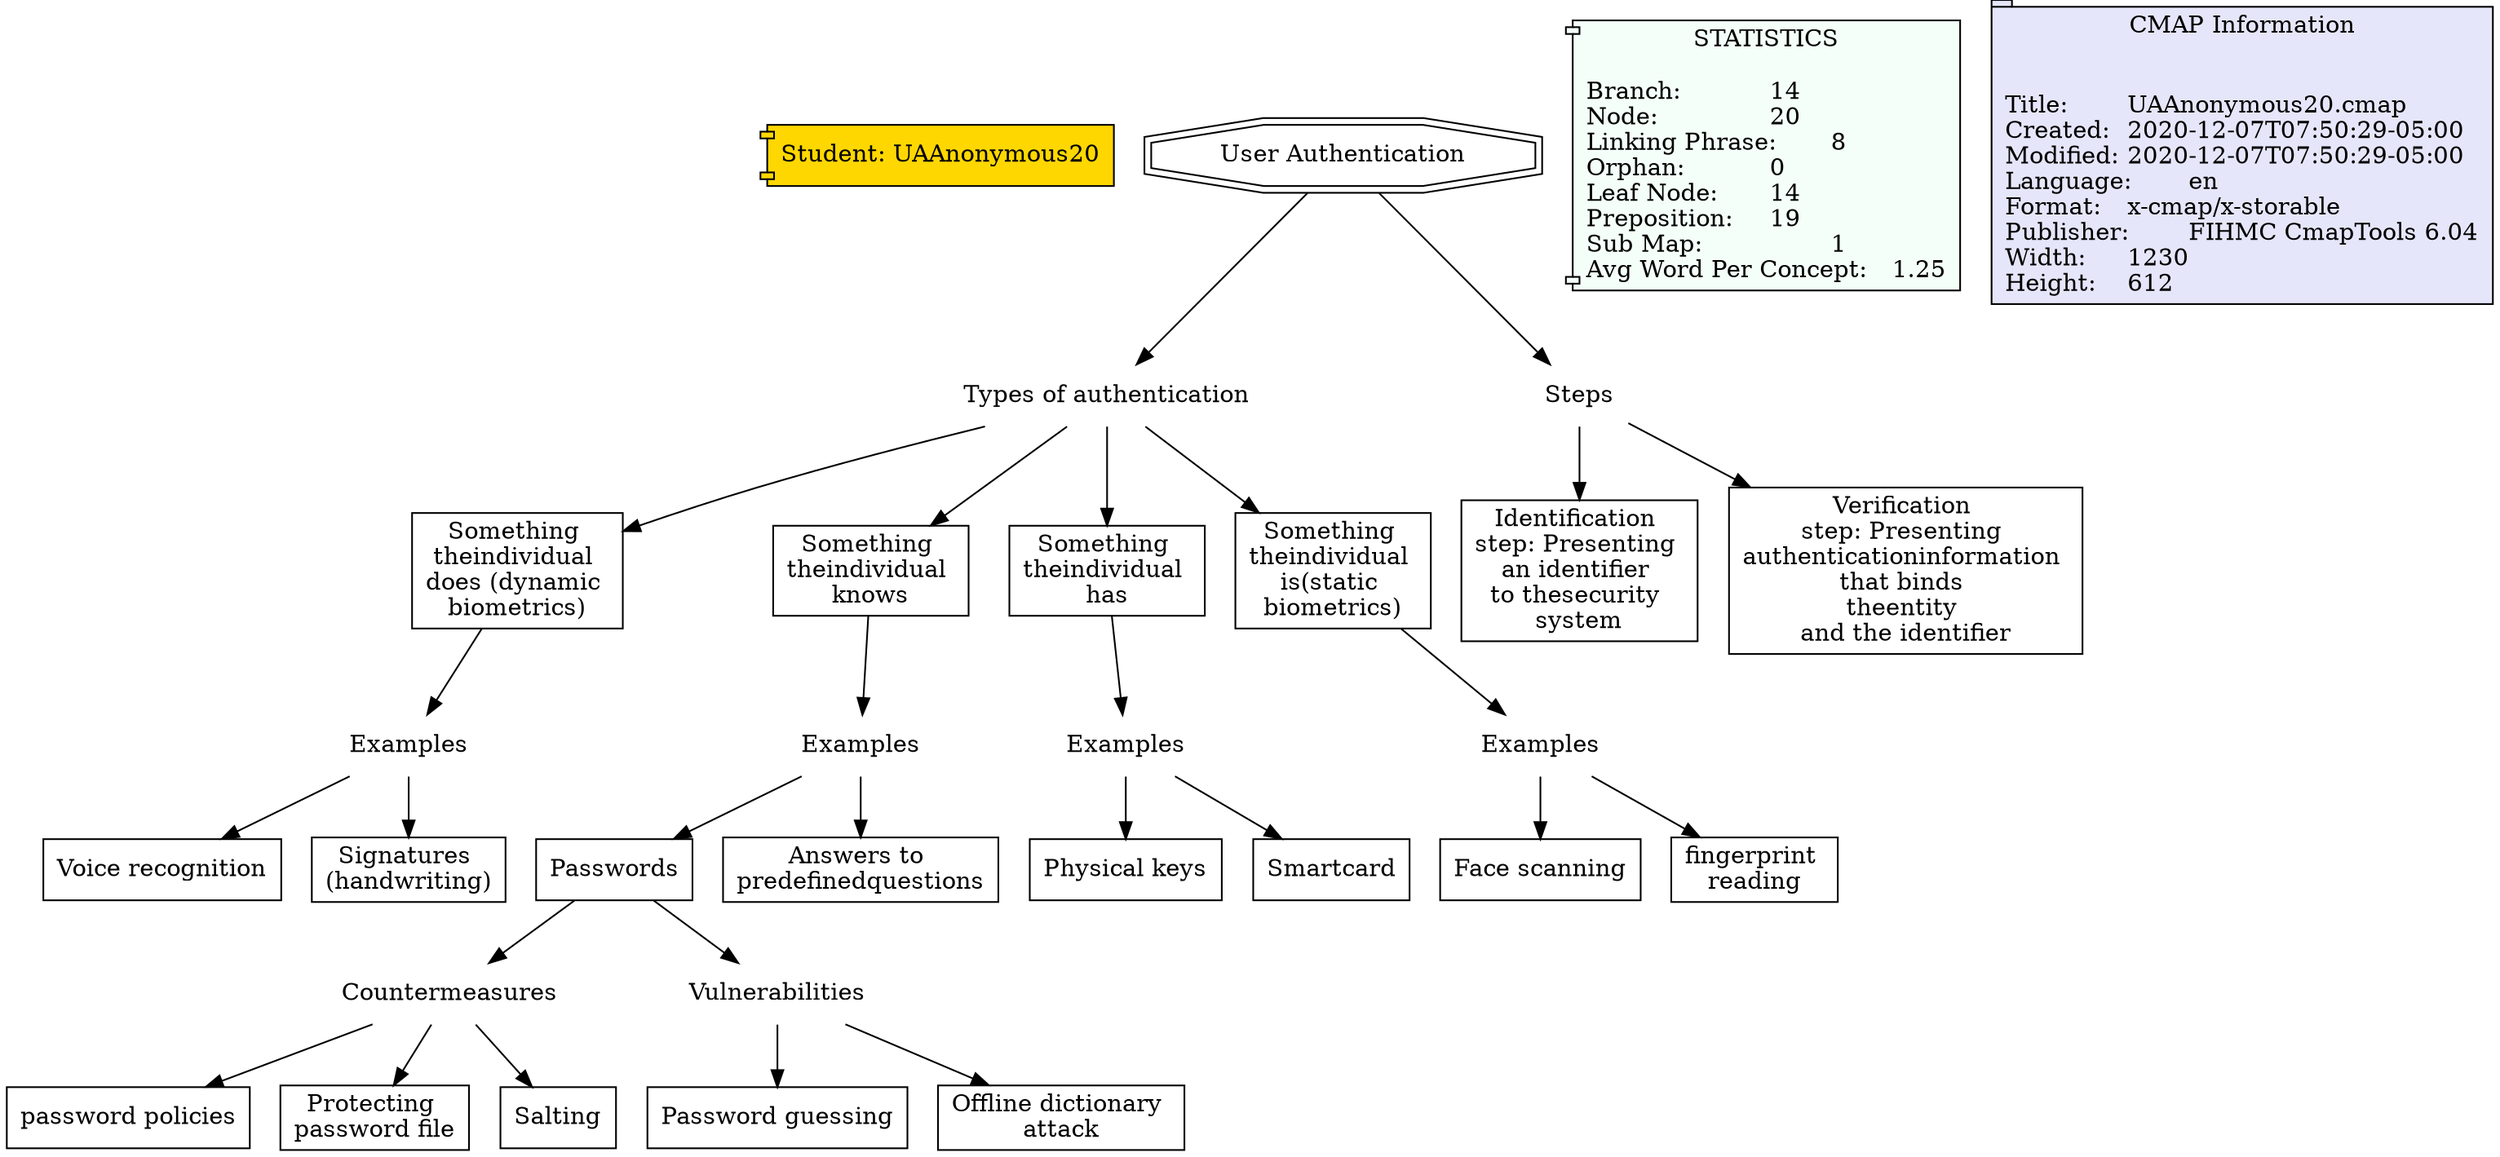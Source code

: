 // The Round Table
digraph {
	Student [label="Student: UAAnonymous20" fillcolor=gold shape=component style=filled]
	"1RRBJFT63-TQNYSP-1YQ" [label="Something 
theindividual 
does (dynamic 
biometrics)" fillcolor=white shape=rect style=filled]
	"1RRBMY0WK-1SYTDP1-2LR" [label=Examples shape=none]
	"1RRBJFT63-TQNYSP-1YQ" -> "1RRBMY0WK-1SYTDP1-2LR" [constraint=true]
	"1RRBGZ0R2-1RRMJLN-HM" [label="User Authentication
" fillcolor=white shape=doubleoctagon style=filled]
	"1RRBJC4Q4-HWYCVY-1QG" [label="Types of authentication
" shape=none]
	"1RRBGZ0R2-1RRMJLN-HM" -> "1RRBJC4Q4-HWYCVY-1QG" [constraint=true]
	"1RRBMWQS3-1SL4C7R-2DR" [label=Examples shape=none]
	"1RRBMWQS3-28F80HW-2DN" [label="Physical keys
" fillcolor=white shape=rect style=filled]
	"1RRBMWQS3-1SL4C7R-2DR" -> "1RRBMWQS3-28F80HW-2DN" [constraint=true]
	"1RRBMX8L8-1D31J1L-2GF" [label=Examples shape=none]
	"1RRBMX8L8-1DPS38S-2GB" [label=Passwords fillcolor=white shape=rect style=filled]
	"1RRBMX8L8-1D31J1L-2GF" -> "1RRBMX8L8-1DPS38S-2GB" [constraint=true]
	"1RRBN2SYS-1J5G7TT-35L" [label=Countermeasures shape=none]
	"1RRBN4G0F-26K25QS-3CP" [label="password policies
" fillcolor=white shape=rect style=filled]
	"1RRBN2SYS-1J5G7TT-35L" -> "1RRBN4G0F-26K25QS-3CP" [constraint=true]
	"1RRBJ3LXN-2BT16SP-X7" [label=Steps shape=none]
	"1RRBJ3LXN-WRDLGL-X4" [label="Identification 
step: Presenting 
an identifier 
to thesecurity 
system" fillcolor=white shape=rect style=filled]
	"1RRBJ3LXN-2BT16SP-X7" -> "1RRBJ3LXN-WRDLGL-X4" [constraint=true]
	"1RRBN11RB-1HJH8M6-2ZF" [label=Vulnerabilities shape=none]
	"1RRBN23R0-19GSMH1-31L" [label="Password guessing
" fillcolor=white shape=rect style=filled]
	"1RRBN11RB-1HJH8M6-2ZF" -> "1RRBN23R0-19GSMH1-31L" [constraint=true]
	"1RRBJC4PM-L4HB21-1QC" [label="Something 
theindividual 
knows" fillcolor=white shape=rect style=filled]
	"1RRBMX8L8-1D31J1L-2GF" [label=Examples shape=none]
	"1RRBJC4PM-L4HB21-1QC" -> "1RRBMX8L8-1D31J1L-2GF" [constraint=true]
	"1RRBMY0WK-1SYTDP1-2LR" [label=Examples shape=none]
	"1RRBMYW93-1T7H9F-2NS" [label="Voice recognition
" fillcolor=white shape=rect style=filled]
	"1RRBMY0WK-1SYTDP1-2LR" -> "1RRBMYW93-1T7H9F-2NS" [constraint=true]
	"1RRBJGQW6-1B26L55-21Y" [label=Examples shape=none]
	"1RRBMW8V4-X9M08Y-2CL" [label="Face scanning
" fillcolor=white shape=rect style=filled]
	"1RRBJGQW6-1B26L55-21Y" -> "1RRBMW8V4-X9M08Y-2CL" [constraint=true]
	"1RRBJD6TV-3DGRB7-1TR" [label="Something 
theindividual 
has" fillcolor=white shape=rect style=filled]
	"1RRBMWQS3-1SL4C7R-2DR" [label=Examples shape=none]
	"1RRBJD6TV-3DGRB7-1TR" -> "1RRBMWQS3-1SL4C7R-2DR" [constraint=true]
	"1RRBJC4Q4-HWYCVY-1QG" [label="Types of authentication
" shape=none]
	"1RRBJD6TV-3DGRB7-1TR" [label="Something 
theindividual 
has" fillcolor=white shape=rect style=filled]
	"1RRBJC4Q4-HWYCVY-1QG" -> "1RRBJD6TV-3DGRB7-1TR" [constraint=true]
	"1RRBJC4Q4-HWYCVY-1QG" [label="Types of authentication
" shape=none]
	"1RRBJC4PM-L4HB21-1QC" [label="Something 
theindividual 
knows" fillcolor=white shape=rect style=filled]
	"1RRBJC4Q4-HWYCVY-1QG" -> "1RRBJC4PM-L4HB21-1QC" [constraint=true]
	"1RRBN11RB-1HJH8M6-2ZF" [label=Vulnerabilities shape=none]
	"1RRBN11RB-S46ZZ3-2ZB" [label="Offline dictionary 
attack" fillcolor=white shape=rect style=filled]
	"1RRBN11RB-1HJH8M6-2ZF" -> "1RRBN11RB-S46ZZ3-2ZB" [constraint=true]
	"1RRBMY0WK-1SYTDP1-2LR" [label=Examples shape=none]
	"1RRBMY0WK-778WPL-2LN" [label="Signatures 
(handwriting)" fillcolor=white shape=rect style=filled]
	"1RRBMY0WK-1SYTDP1-2LR" -> "1RRBMY0WK-778WPL-2LN" [constraint=true]
	"1RRBMX8L8-1DPS38S-2GB" [label=Passwords fillcolor=white shape=rect style=filled]
	"1RRBN2SYS-1J5G7TT-35L" [label=Countermeasures shape=none]
	"1RRBMX8L8-1DPS38S-2GB" -> "1RRBN2SYS-1J5G7TT-35L" [constraint=true]
	"1RRBMX8L8-1D31J1L-2GF" [label=Examples shape=none]
	"1RRBMZNQ5-B5WJ9V-2TT" [label="Answers to 
predefinedquestions" fillcolor=white shape=rect style=filled]
	"1RRBMX8L8-1D31J1L-2GF" -> "1RRBMZNQ5-B5WJ9V-2TT" [constraint=true]
	"1RRBJGQW6-1B26L55-21Y" [label=Examples shape=none]
	"1RRBJGQW6-WQYDVM-21V" [label="fingerprint 
reading" fillcolor=white shape=rect style=filled]
	"1RRBJGQW6-1B26L55-21Y" -> "1RRBJGQW6-WQYDVM-21V" [constraint=true]
	"1RRBN2SYS-1J5G7TT-35L" [label=Countermeasures shape=none]
	"1RRBN3QPX-12DFTS3-3B9" [label="Protecting 
password file
" fillcolor=white shape=rect style=filled]
	"1RRBN2SYS-1J5G7TT-35L" -> "1RRBN3QPX-12DFTS3-3B9" [constraint=true]
	"1RRBJC4Q4-HWYCVY-1QG" [label="Types of authentication
" shape=none]
	"1RRBJFT63-TQNYSP-1YQ" [label="Something 
theindividual 
does (dynamic 
biometrics)" fillcolor=white shape=rect style=filled]
	"1RRBJC4Q4-HWYCVY-1QG" -> "1RRBJFT63-TQNYSP-1YQ" [constraint=true]
	"1RRBN2SYS-1J5G7TT-35L" [label=Countermeasures shape=none]
	"1RRBN2SYS-1522J5T-35H" [label=Salting fillcolor=white shape=rect style=filled]
	"1RRBN2SYS-1J5G7TT-35L" -> "1RRBN2SYS-1522J5T-35H" [constraint=true]
	"1RRBGZ0R2-1RRMJLN-HM" [label="User Authentication
" fillcolor=white shape=doubleoctagon style=filled]
	"1RRBJ3LXN-2BT16SP-X7" [label=Steps shape=none]
	"1RRBGZ0R2-1RRMJLN-HM" -> "1RRBJ3LXN-2BT16SP-X7" [constraint=true]
	"1RRBJDX3M-R2ZZ2R-1W9" [label="Something 
theindividual 
is(static 
biometrics)" fillcolor=white shape=rect style=filled]
	"1RRBJGQW6-1B26L55-21Y" [label=Examples shape=none]
	"1RRBJDX3M-R2ZZ2R-1W9" -> "1RRBJGQW6-1B26L55-21Y" [constraint=true]
	"1RRBJC4Q4-HWYCVY-1QG" [label="Types of authentication
" shape=none]
	"1RRBJDX3M-R2ZZ2R-1W9" [label="Something 
theindividual 
is(static 
biometrics)" fillcolor=white shape=rect style=filled]
	"1RRBJC4Q4-HWYCVY-1QG" -> "1RRBJDX3M-R2ZZ2R-1W9" [constraint=true]
	"1RRBMX8L8-1DPS38S-2GB" [label=Passwords fillcolor=white shape=rect style=filled]
	"1RRBN11RB-1HJH8M6-2ZF" [label=Vulnerabilities shape=none]
	"1RRBMX8L8-1DPS38S-2GB" -> "1RRBN11RB-1HJH8M6-2ZF" [constraint=true]
	"1RRBMWQS3-1SL4C7R-2DR" [label=Examples shape=none]
	"1RRBMZB41-1QHBHNH-2SR" [label=Smartcard fillcolor=white shape=rect style=filled]
	"1RRBMWQS3-1SL4C7R-2DR" -> "1RRBMZB41-1QHBHNH-2SR" [constraint=true]
	"1RRBJ3LXN-2BT16SP-X7" [label=Steps shape=none]
	"1RRBJ5ZKX-1KK5SQP-13L" [label="Verification 
step: Presenting 
authenticationinformation 
that binds 
theentity 
and the identifier
" fillcolor=white shape=rect style=filled]
	"1RRBJ3LXN-2BT16SP-X7" -> "1RRBJ5ZKX-1KK5SQP-13L" [constraint=true]
	statictics [label="STATISTICS
\lBranch:		14\lNode:		20\lLinking Phrase:	8\lOrphan:		0\lLeaf Node:	14\lPreposition:	19\lSub Map:		1\lAvg Word Per Concept:	1.25\l" Gsplines=true fillcolor="#F5FFFA" shape=component style=filled]
	file_info [label="CMAP Information

\lTitle:	UAAnonymous20.cmap\lCreated:	2020-12-07T07:50:29-05:00\lModified:	2020-12-07T07:50:29-05:00\lLanguage:	en\lFormat:	x-cmap/x-storable\lPublisher:	FIHMC CmapTools 6.04\lWidth:	1230\lHeight:	612\l" Gsplines=true fillcolor="#E6E6FA" shape=tab style=filled]
}
